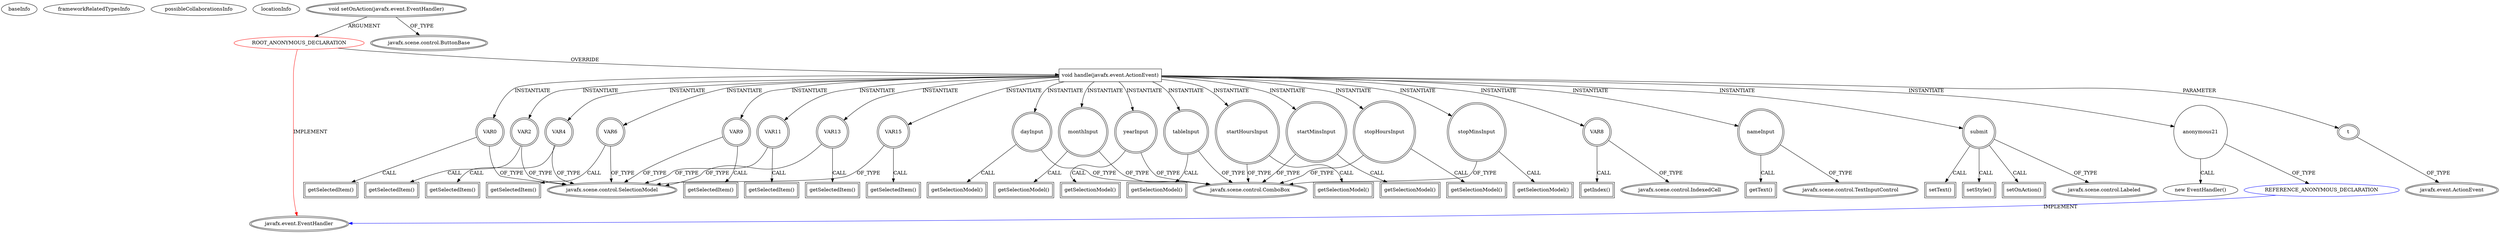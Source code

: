 digraph {
baseInfo[graphId=2188,category="extension_graph",isAnonymous=true,possibleRelation=true]
frameworkRelatedTypesInfo[0="javafx.event.EventHandler"]
possibleCollaborationsInfo[0="2188~OVERRIDING_METHOD_DECLARATION-INSTANTIATION-~javafx.event.EventHandler ~javafx.event.EventHandler ~true~true"]
locationInfo[projectName="bjornbil-reservatie",filePath="/bjornbil-reservatie/reservatie-master/ReservatieKommaFinal/src/be/khleuven/bjornbillen/controller/MainController.java",contextSignature="void handle(javafx.event.ActionEvent)",graphId="2188"]
0[label="ROOT_ANONYMOUS_DECLARATION",vertexType="ROOT_ANONYMOUS_DECLARATION",isFrameworkType=false,color=red]
1[label="javafx.event.EventHandler",vertexType="FRAMEWORK_INTERFACE_TYPE",isFrameworkType=true,peripheries=2]
2[label="void setOnAction(javafx.event.EventHandler)",vertexType="OUTSIDE_CALL",isFrameworkType=true,peripheries=2]
3[label="javafx.scene.control.ButtonBase",vertexType="FRAMEWORK_CLASS_TYPE",isFrameworkType=true,peripheries=2]
4[label="void handle(javafx.event.ActionEvent)",vertexType="OVERRIDING_METHOD_DECLARATION",isFrameworkType=false,shape=box]
5[label="t",vertexType="PARAMETER_DECLARATION",isFrameworkType=true,peripheries=2]
6[label="javafx.event.ActionEvent",vertexType="FRAMEWORK_CLASS_TYPE",isFrameworkType=true,peripheries=2]
7[label="VAR0",vertexType="VARIABLE_EXPRESION",isFrameworkType=true,peripheries=2,shape=circle]
9[label="javafx.scene.control.SelectionModel",vertexType="FRAMEWORK_CLASS_TYPE",isFrameworkType=true,peripheries=2]
8[label="getSelectedItem()",vertexType="INSIDE_CALL",isFrameworkType=true,peripheries=2,shape=box]
10[label="dayInput",vertexType="VARIABLE_EXPRESION",isFrameworkType=true,peripheries=2,shape=circle]
12[label="javafx.scene.control.ComboBox",vertexType="FRAMEWORK_CLASS_TYPE",isFrameworkType=true,peripheries=2]
11[label="getSelectionModel()",vertexType="INSIDE_CALL",isFrameworkType=true,peripheries=2,shape=box]
13[label="VAR2",vertexType="VARIABLE_EXPRESION",isFrameworkType=true,peripheries=2,shape=circle]
14[label="getSelectedItem()",vertexType="INSIDE_CALL",isFrameworkType=true,peripheries=2,shape=box]
16[label="monthInput",vertexType="VARIABLE_EXPRESION",isFrameworkType=true,peripheries=2,shape=circle]
17[label="getSelectionModel()",vertexType="INSIDE_CALL",isFrameworkType=true,peripheries=2,shape=box]
19[label="VAR4",vertexType="VARIABLE_EXPRESION",isFrameworkType=true,peripheries=2,shape=circle]
20[label="getSelectedItem()",vertexType="INSIDE_CALL",isFrameworkType=true,peripheries=2,shape=box]
22[label="yearInput",vertexType="VARIABLE_EXPRESION",isFrameworkType=true,peripheries=2,shape=circle]
23[label="getSelectionModel()",vertexType="INSIDE_CALL",isFrameworkType=true,peripheries=2,shape=box]
25[label="VAR6",vertexType="VARIABLE_EXPRESION",isFrameworkType=true,peripheries=2,shape=circle]
26[label="getSelectedItem()",vertexType="INSIDE_CALL",isFrameworkType=true,peripheries=2,shape=box]
28[label="tableInput",vertexType="VARIABLE_EXPRESION",isFrameworkType=true,peripheries=2,shape=circle]
29[label="getSelectionModel()",vertexType="INSIDE_CALL",isFrameworkType=true,peripheries=2,shape=box]
31[label="VAR8",vertexType="VARIABLE_EXPRESION",isFrameworkType=true,peripheries=2,shape=circle]
33[label="javafx.scene.control.IndexedCell",vertexType="FRAMEWORK_CLASS_TYPE",isFrameworkType=true,peripheries=2]
32[label="getIndex()",vertexType="INSIDE_CALL",isFrameworkType=true,peripheries=2,shape=box]
34[label="VAR9",vertexType="VARIABLE_EXPRESION",isFrameworkType=true,peripheries=2,shape=circle]
35[label="getSelectedItem()",vertexType="INSIDE_CALL",isFrameworkType=true,peripheries=2,shape=box]
37[label="startHoursInput",vertexType="VARIABLE_EXPRESION",isFrameworkType=true,peripheries=2,shape=circle]
38[label="getSelectionModel()",vertexType="INSIDE_CALL",isFrameworkType=true,peripheries=2,shape=box]
40[label="VAR11",vertexType="VARIABLE_EXPRESION",isFrameworkType=true,peripheries=2,shape=circle]
41[label="getSelectedItem()",vertexType="INSIDE_CALL",isFrameworkType=true,peripheries=2,shape=box]
43[label="startMinsInput",vertexType="VARIABLE_EXPRESION",isFrameworkType=true,peripheries=2,shape=circle]
44[label="getSelectionModel()",vertexType="INSIDE_CALL",isFrameworkType=true,peripheries=2,shape=box]
46[label="VAR13",vertexType="VARIABLE_EXPRESION",isFrameworkType=true,peripheries=2,shape=circle]
47[label="getSelectedItem()",vertexType="INSIDE_CALL",isFrameworkType=true,peripheries=2,shape=box]
49[label="stopHoursInput",vertexType="VARIABLE_EXPRESION",isFrameworkType=true,peripheries=2,shape=circle]
50[label="getSelectionModel()",vertexType="INSIDE_CALL",isFrameworkType=true,peripheries=2,shape=box]
52[label="VAR15",vertexType="VARIABLE_EXPRESION",isFrameworkType=true,peripheries=2,shape=circle]
53[label="getSelectedItem()",vertexType="INSIDE_CALL",isFrameworkType=true,peripheries=2,shape=box]
55[label="stopMinsInput",vertexType="VARIABLE_EXPRESION",isFrameworkType=true,peripheries=2,shape=circle]
56[label="getSelectionModel()",vertexType="INSIDE_CALL",isFrameworkType=true,peripheries=2,shape=box]
58[label="nameInput",vertexType="VARIABLE_EXPRESION",isFrameworkType=true,peripheries=2,shape=circle]
60[label="javafx.scene.control.TextInputControl",vertexType="FRAMEWORK_CLASS_TYPE",isFrameworkType=true,peripheries=2]
59[label="getText()",vertexType="INSIDE_CALL",isFrameworkType=true,peripheries=2,shape=box]
61[label="submit",vertexType="VARIABLE_EXPRESION",isFrameworkType=true,peripheries=2,shape=circle]
63[label="javafx.scene.control.Labeled",vertexType="FRAMEWORK_CLASS_TYPE",isFrameworkType=true,peripheries=2]
62[label="setText()",vertexType="INSIDE_CALL",isFrameworkType=true,peripheries=2,shape=box]
65[label="setStyle()",vertexType="INSIDE_CALL",isFrameworkType=true,peripheries=2,shape=box]
67[label="setOnAction()",vertexType="INSIDE_CALL",isFrameworkType=true,peripheries=2,shape=box]
69[label="anonymous21",vertexType="VARIABLE_EXPRESION",isFrameworkType=false,shape=circle]
70[label="REFERENCE_ANONYMOUS_DECLARATION",vertexType="REFERENCE_ANONYMOUS_DECLARATION",isFrameworkType=false,color=blue]
68[label="new EventHandler()",vertexType="CONSTRUCTOR_CALL",isFrameworkType=false]
0->1[label="IMPLEMENT",color=red]
2->0[label="ARGUMENT"]
2->3[label="OF_TYPE"]
0->4[label="OVERRIDE"]
5->6[label="OF_TYPE"]
4->5[label="PARAMETER"]
4->7[label="INSTANTIATE"]
7->9[label="OF_TYPE"]
7->8[label="CALL"]
4->10[label="INSTANTIATE"]
10->12[label="OF_TYPE"]
10->11[label="CALL"]
4->13[label="INSTANTIATE"]
13->9[label="OF_TYPE"]
13->14[label="CALL"]
4->16[label="INSTANTIATE"]
16->12[label="OF_TYPE"]
16->17[label="CALL"]
4->19[label="INSTANTIATE"]
19->9[label="OF_TYPE"]
19->20[label="CALL"]
4->22[label="INSTANTIATE"]
22->12[label="OF_TYPE"]
22->23[label="CALL"]
4->25[label="INSTANTIATE"]
25->9[label="OF_TYPE"]
25->26[label="CALL"]
4->28[label="INSTANTIATE"]
28->12[label="OF_TYPE"]
28->29[label="CALL"]
4->31[label="INSTANTIATE"]
31->33[label="OF_TYPE"]
31->32[label="CALL"]
4->34[label="INSTANTIATE"]
34->9[label="OF_TYPE"]
34->35[label="CALL"]
4->37[label="INSTANTIATE"]
37->12[label="OF_TYPE"]
37->38[label="CALL"]
4->40[label="INSTANTIATE"]
40->9[label="OF_TYPE"]
40->41[label="CALL"]
4->43[label="INSTANTIATE"]
43->12[label="OF_TYPE"]
43->44[label="CALL"]
4->46[label="INSTANTIATE"]
46->9[label="OF_TYPE"]
46->47[label="CALL"]
4->49[label="INSTANTIATE"]
49->12[label="OF_TYPE"]
49->50[label="CALL"]
4->52[label="INSTANTIATE"]
52->9[label="OF_TYPE"]
52->53[label="CALL"]
4->55[label="INSTANTIATE"]
55->12[label="OF_TYPE"]
55->56[label="CALL"]
4->58[label="INSTANTIATE"]
58->60[label="OF_TYPE"]
58->59[label="CALL"]
4->61[label="INSTANTIATE"]
61->63[label="OF_TYPE"]
61->62[label="CALL"]
61->65[label="CALL"]
61->67[label="CALL"]
4->69[label="INSTANTIATE"]
70->1[label="IMPLEMENT",color=blue]
69->70[label="OF_TYPE"]
69->68[label="CALL"]
}
